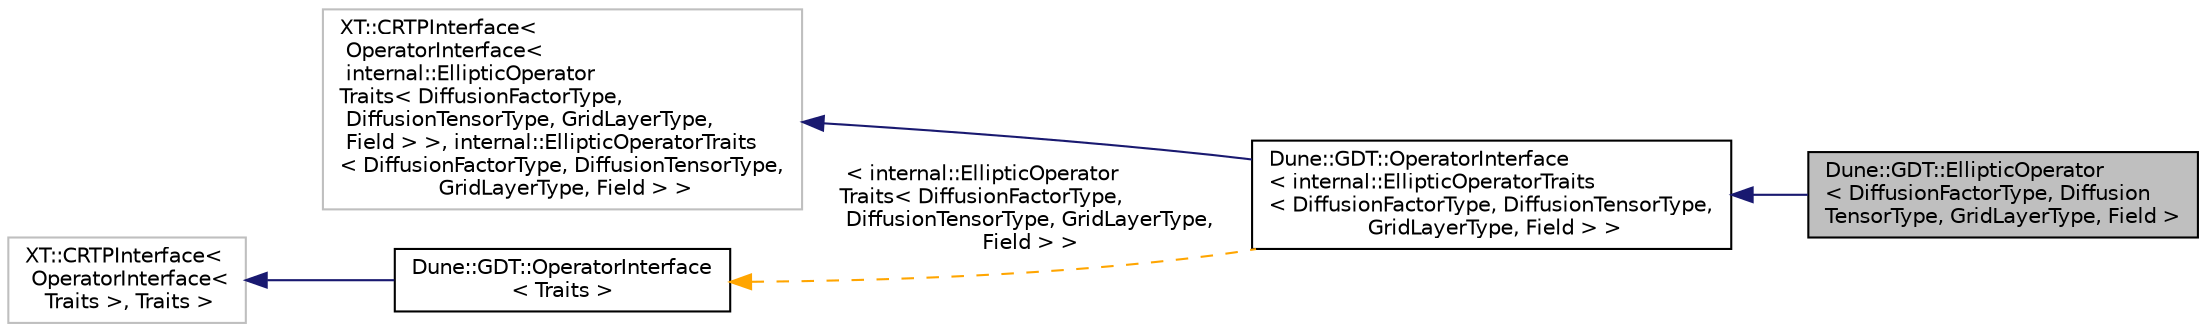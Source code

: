 digraph "Dune::GDT::EllipticOperator&lt; DiffusionFactorType, DiffusionTensorType, GridLayerType, Field &gt;"
{
  edge [fontname="Helvetica",fontsize="10",labelfontname="Helvetica",labelfontsize="10"];
  node [fontname="Helvetica",fontsize="10",shape=record];
  rankdir="LR";
  Node1 [label="Dune::GDT::EllipticOperator\l\< DiffusionFactorType, Diffusion\lTensorType, GridLayerType, Field \>",height=0.2,width=0.4,color="black", fillcolor="grey75", style="filled", fontcolor="black"];
  Node2 -> Node1 [dir="back",color="midnightblue",fontsize="10",style="solid",fontname="Helvetica"];
  Node2 [label="Dune::GDT::OperatorInterface\l\< internal::EllipticOperatorTraits\l\< DiffusionFactorType, DiffusionTensorType,\l GridLayerType, Field \> \>",height=0.2,width=0.4,color="black", fillcolor="white", style="filled",URL="$a00359.html"];
  Node3 -> Node2 [dir="back",color="midnightblue",fontsize="10",style="solid",fontname="Helvetica"];
  Node3 [label="XT::CRTPInterface\<\l OperatorInterface\<\l internal::EllipticOperator\lTraits\< DiffusionFactorType,\l DiffusionTensorType, GridLayerType,\l Field \> \>, internal::EllipticOperatorTraits\l\< DiffusionFactorType, DiffusionTensorType,\l GridLayerType, Field \> \>",height=0.2,width=0.4,color="grey75", fillcolor="white", style="filled"];
  Node4 -> Node2 [dir="back",color="orange",fontsize="10",style="dashed",label=" \< internal::EllipticOperator\lTraits\< DiffusionFactorType,\l DiffusionTensorType, GridLayerType,\l Field \> \>" ,fontname="Helvetica"];
  Node4 [label="Dune::GDT::OperatorInterface\l\< Traits \>",height=0.2,width=0.4,color="black", fillcolor="white", style="filled",URL="$a00359.html"];
  Node5 -> Node4 [dir="back",color="midnightblue",fontsize="10",style="solid",fontname="Helvetica"];
  Node5 [label="XT::CRTPInterface\<\l OperatorInterface\<\l Traits \>, Traits \>",height=0.2,width=0.4,color="grey75", fillcolor="white", style="filled"];
}
